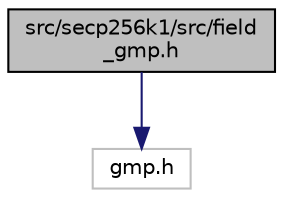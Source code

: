 digraph "src/secp256k1/src/field_gmp.h"
{
  edge [fontname="Helvetica",fontsize="10",labelfontname="Helvetica",labelfontsize="10"];
  node [fontname="Helvetica",fontsize="10",shape=record];
  Node0 [label="src/secp256k1/src/field\l_gmp.h",height=0.2,width=0.4,color="black", fillcolor="grey75", style="filled", fontcolor="black"];
  Node0 -> Node1 [color="midnightblue",fontsize="10",style="solid",fontname="Helvetica"];
  Node1 [label="gmp.h",height=0.2,width=0.4,color="grey75", fillcolor="white", style="filled"];
}
